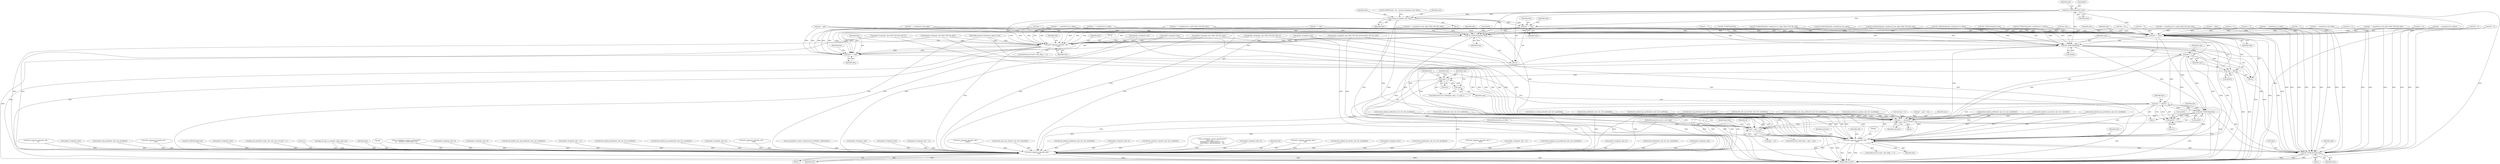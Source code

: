 digraph "0_tcpdump_af2cf04a9394c1a56227c2289ae8da262828294a@pointer" {
"1000968" [label="(Call,ND_TCHECK2(tptr[0], tlen))"];
"1000978" [label="(Call,isonsap_string(ndo, tptr, tlen))"];
"1000982" [label="(Call,tptr += tlen)"];
"1001092" [label="(Call,ND_TCHECK2(tptr[0], tlen))"];
"1001111" [label="(Call,print_unknown_data(ndo, tptr, \"\n\t    \", tlen))"];
"1001116" [label="(Call,tptr += tlen)"];
"1002940" [label="(Call,print_unknown_data(ndo, pptr, \"\n\t    \", len))"];
"1001130" [label="(Call,tptr += tlen)"];
"1001133" [label="(Call,ND_TCHECK(tptr[0]))"];
"1001137" [label="(Call,snpa = tptr[0])"];
"1001154" [label="(Call,snpa > 0)"];
"1001157" [label="(Call,snpa--)"];
"1001142" [label="(Call,tptr++)"];
"1001160" [label="(Call,ND_TCHECK(tptr[0]))"];
"1001172" [label="(Call,tptr += tptr[0] + 1)"];
"1001174" [label="(Call,tptr[0] + 1)"];
"1001186" [label="(Call,tptr < pptr + len)"];
"1001634" [label="(Call,print_unknown_data(ndo, tptr, \"\n\t    \", tlen))"];
"1001616" [label="(Call,ND_TCHECK2(*tptr,tlen))"];
"1001653" [label="(Call,tptr += advance)"];
"1000705" [label="(Call,tptr++)"];
"1001187" [label="(Identifier,tptr)"];
"1001154" [label="(Call,snpa > 0)"];
"1001157" [label="(Call,snpa--)"];
"1001837" [label="(Call,decode_prefix6(ndo, tptr, len, buf, sizeof(buf)))"];
"1000568" [label="(Call,ipaddr_string(ndo, tptr))"];
"1001105" [label="(ControlStructure,if (ndo->ndo_vflag <= 1))"];
"1002397" [label="(Call,print_unknown_data(ndo, tptr, \"\n\t      \", 8))"];
"1000332" [label="(Call,ipaddr_string(ndo, tptr))"];
"1000851" [label="(Call,ND_TCHECK2(tptr[0], sizeof(struct in6_addr)))"];
"1001137" [label="(Call,snpa = tptr[0])"];
"1001981" [label="(Call,decode_clnp_prefix(ndo, tptr, buf, sizeof(buf)))"];
"1001092" [label="(Call,ND_TCHECK2(tptr[0], tlen))"];
"1002535" [label="(Call,ipaddr_string(ndo, tptr))"];
"1001005" [label="(Call,ND_TCHECK2(tptr[0], tlen))"];
"1001636" [label="(Identifier,tptr)"];
"1000921" [label="(Call,tptr += (sizeof(struct in6_addr)+BGP_VPN_RD_LEN))"];
"1002238" [label="(Call,ipaddr_string(ndo, tptr+2))"];
"1002222" [label="(Call,ipaddr_string(ndo, tptr+4))"];
"1001640" [label="(Identifier,advance)"];
"1000690" [label="(Call,tptr +=3)"];
"1000980" [label="(Identifier,tptr)"];
"1001634" [label="(Call,print_unknown_data(ndo, tptr, \"\n\t    \", tlen))"];
"1001096" [label="(Identifier,tlen)"];
"1002571" [label="(Call,print_unknown_data(ndo, tptr, \"\n\t      \", tlen))"];
"1001313" [label="(Call,decode_rt_routing_info(ndo, tptr, buf, sizeof(buf)))"];
"1000963" [label="(Call,tptr += (sizeof(struct in_addr)))"];
"1001616" [label="(Call,ND_TCHECK2(*tptr,tlen))"];
"1002654" [label="(Call,print_unknown_data(ndo, tptr,\"\n\t      \", length))"];
"1002045" [label="(Call,decode_mdt_vpn_nlri(ndo, tptr, buf, sizeof(buf)))"];
"1000794" [label="(Call,tlen = 0)"];
"1001877" [label="(Call,decode_labeled_prefix6(ndo, tptr, len, buf, sizeof(buf)))"];
"1001112" [label="(Identifier,ndo)"];
"1000129" [label="(MethodParameterIn,u_int len)"];
"1002501" [label="(Call,ipaddr_string(ndo, tptr+4))"];
"1001000" [label="(Call,tlen = 0)"];
"1000869" [label="(Call,tptr += sizeof(struct in6_addr))"];
"1001116" [label="(Call,tptr += tlen)"];
"1002077" [label="(Call,decode_multicast_vpn(ndo, tptr, buf, sizeof(buf)))"];
"1000768" [label="(Call,ipaddr_string(ndo, tptr))"];
"1000771" [label="(Call,tlen -= sizeof(struct in_addr))"];
"1001628" [label="(ControlStructure,if (ndo->ndo_vflag <= 1))"];
"1001172" [label="(Call,tptr += tptr[0] + 1)"];
"1000973" [label="(Call,ND_PRINT((ndo, \"%s\", isonsap_string(ndo, tptr, tlen))))"];
"1001653" [label="(Call,tptr += advance)"];
"1001241" [label="(Call,decode_labeled_prefix4(ndo, tptr, len, buf, sizeof(buf)))"];
"1000259" [label="(Call,as_printf(ndo, astostr, sizeof(astostr),\n\t\t\t\tas_size == 2 ?\n\t\t\t\tEXTRACT_16BITS(&tptr[2 + i]) :\n\t\t\t\tEXTRACT_32BITS(&tptr[2 + i])))"];
"1000940" [label="(Call,tlen = 0)"];
"1000865" [label="(Call,tlen -= sizeof(struct in6_addr))"];
"1002303" [label="(Call,ipaddr_string(ndo, tptr+2))"];
"1002941" [label="(Identifier,ndo)"];
"1000888" [label="(Call,tlen = 0)"];
"1002921" [label="(Call,print_unknown_data(ndo, pptr, \"\n\t    \", len))"];
"1001198" [label="(Block,)"];
"1001949" [label="(Call,decode_labeled_vpn_l2(ndo, tptr, buf, sizeof(buf)))"];
"1000146" [label="(Call,tlen=len)"];
"1001655" [label="(Identifier,advance)"];
"1001622" [label="(Identifier,ndo)"];
"1002518" [label="(Call,ipaddr_string(ndo, tptr))"];
"1000915" [label="(Call,tlen -= (sizeof(struct in6_addr)+BGP_VPN_RD_LEN))"];
"1001191" [label="(Block,)"];
"1000972" [label="(Identifier,tlen)"];
"1002940" [label="(Call,print_unknown_data(ndo, pptr, \"\n\t    \", len))"];
"1002950" [label="(MethodReturn,RET)"];
"1001725" [label="(Call,decode_prefix4(ndo, tptr, len, buf, sizeof(buf)))"];
"1001019" [label="(Call,isonsap_string(ndo, tptr+BGP_VPN_RD_LEN,tlen-BGP_VPN_RD_LEN))"];
"1000846" [label="(Call,tlen = 0)"];
"1000757" [label="(Call,ND_TCHECK2(tptr[0], sizeof(struct in_addr)))"];
"1000959" [label="(Call,tlen -= (sizeof(struct in_addr)))"];
"1000128" [label="(MethodParameterIn,const u_char *pptr)"];
"1001158" [label="(Identifier,snpa)"];
"1001155" [label="(Identifier,snpa)"];
"1001638" [label="(Identifier,tlen)"];
"1001139" [label="(Call,tptr[0])"];
"1001077" [label="(Call,ip6addr_string(ndo, tptr+BGP_VPN_RD_LEN+3))"];
"1000986" [label="(Identifier,tlen)"];
"1002128" [label="(Call,print_unknown_data(ndo, tptr-3, \"\n\t    \", tlen))"];
"1000429" [label="(Call,ipaddr_string(ndo, tptr + 4))"];
"1001166" [label="(Identifier,ndo)"];
"1001281" [label="(Call,decode_labeled_vpn_prefix4(ndo, tptr, buf, sizeof(buf)))"];
"1000982" [label="(Call,tptr += tlen)"];
"1000981" [label="(Identifier,tlen)"];
"1001917" [label="(Call,decode_labeled_vpn_prefix6(ndo, tptr, buf, sizeof(buf)))"];
"1000143" [label="(Call,tptr = pptr)"];
"1001048" [label="(Call,ipaddr_string(ndo, tptr+BGP_VPN_RD_LEN+4))"];
"1001553" [label="(Call,decode_clnp_prefix(ndo, tptr, buf, sizeof(buf)))"];
"1001173" [label="(Identifier,tptr)"];
"1001174" [label="(Call,tptr[0] + 1)"];
"1001649" [label="(Call,advance < 0)"];
"1001118" [label="(Identifier,tlen)"];
"1001160" [label="(Call,ND_TCHECK(tptr[0]))"];
"1001201" [label="(Call,decode_prefix4(ndo, tptr, len, buf, sizeof(buf)))"];
"1000945" [label="(Call,ND_TCHECK2(tptr[0], sizeof(struct in_addr)))"];
"1000910" [label="(Call,ip6addr_string(ndo, tptr+BGP_VPN_RD_LEN))"];
"1000984" [label="(Identifier,tlen)"];
"1000978" [label="(Call,isonsap_string(ndo, tptr, tlen))"];
"1001153" [label="(ControlStructure,for (/*nothing*/; snpa > 0; snpa--))"];
"1001087" [label="(Call,tlen = 0)"];
"1001138" [label="(Identifier,snpa)"];
"1001130" [label="(Call,tptr += tlen)"];
"1001188" [label="(Call,pptr + len)"];
"1001159" [label="(Block,)"];
"1002317" [label="(Call,ipaddr_string(ndo, tptr+2))"];
"1000739" [label="(Block,)"];
"1001161" [label="(Call,tptr[0])"];
"1000126" [label="(MethodParameterIn,netdissect_options *ndo)"];
"1000683" [label="(Call,print_unknown_data(ndo, tptr, \"\n\t    \", tlen))"];
"1001619" [label="(Identifier,tlen)"];
"1000693" [label="(Call,ND_TCHECK(tptr[0]))"];
"1001143" [label="(Identifier,tptr)"];
"1000775" [label="(Call,tptr += sizeof(struct in_addr))"];
"1000862" [label="(Call,ip6addr_string(ndo, tptr))"];
"1002936" [label="(Call,ND_TCHECK2(*pptr,len))"];
"1001635" [label="(Identifier,ndo)"];
"1000827" [label="(Call,tptr += (sizeof(struct in_addr)+BGP_VPN_RD_LEN))"];
"1001133" [label="(Call,ND_TCHECK(tptr[0]))"];
"1001178" [label="(Literal,1)"];
"1000975" [label="(Identifier,ndo)"];
"1001521" [label="(Call,decode_labeled_vpn_l2(ndo, tptr, buf, sizeof(buf)))"];
"1000719" [label="(Call,tlen > 0)"];
"1001111" [label="(Call,print_unknown_data(ndo, tptr, \"\n\t    \", tlen))"];
"1002828" [label="(Call,bgp_attr_print(ndo, atype, tptr, alen, attr_set_level + 1))"];
"1000968" [label="(Call,ND_TCHECK2(tptr[0], tlen))"];
"1001134" [label="(Call,tptr[0])"];
"1000893" [label="(Call,ND_TCHECK2(tptr[0], sizeof(struct in6_addr)+BGP_VPN_RD_LEN))"];
"1002946" [label="(Literal,1)"];
"1001656" [label="(JumpTarget,done:)"];
"1001115" [label="(Identifier,tlen)"];
"1001142" [label="(Call,tptr++)"];
"1000201" [label="(Call,bgp_attr_get_as_size(ndo, atype, pptr, len))"];
"1001637" [label="(Literal,\"\n\t    \")"];
"1001113" [label="(Identifier,tptr)"];
"1001114" [label="(Literal,\"\n\t    \")"];
"1000979" [label="(Identifier,ndo)"];
"1000976" [label="(Block,)"];
"1002942" [label="(Identifier,pptr)"];
"1002943" [label="(Literal,\"\n\t    \")"];
"1002256" [label="(Call,as_printf(ndo, astostr, sizeof(astostr),\n\t\t\t    EXTRACT_32BITS(tptr+2)))"];
"1001489" [label="(Call,decode_labeled_vpn_prefix6(ndo, tptr, buf, sizeof(buf)))"];
"1002480" [label="(Call,ipaddr_string(ndo, tptr+4))"];
"1001642" [label="(Call,tptr = pptr + len)"];
"1001156" [label="(Literal,0)"];
"1002013" [label="(Call,decode_labeled_vpn_clnp_prefix(ndo, tptr, buf, sizeof(buf)))"];
"1000985" [label="(Call,tlen = 0)"];
"1001449" [label="(Call,decode_labeled_prefix6(ndo, tptr, len, buf, sizeof(buf)))"];
"1001185" [label="(ControlStructure,while (tptr < pptr + len))"];
"1001099" [label="(Identifier,ndo)"];
"1001131" [label="(Identifier,tptr)"];
"1002944" [label="(Identifier,len)"];
"1000464" [label="(Call,ipaddr_string(ndo, tptr + 4))"];
"1001195" [label="(Identifier,af)"];
"1001765" [label="(Call,decode_labeled_prefix4(ndo, tptr, len, buf, sizeof(buf)))"];
"1001377" [label="(Call,decode_mdt_vpn_nlri(ndo, tptr, buf, sizeof(buf)))"];
"1000983" [label="(Identifier,tptr)"];
"1000969" [label="(Call,tptr[0])"];
"1001135" [label="(Identifier,tptr)"];
"1001805" [label="(Call,decode_labeled_vpn_prefix4(ndo, tptr, buf, sizeof(buf)))"];
"1001585" [label="(Call,decode_labeled_vpn_clnp_prefix(ndo, tptr, buf, sizeof(buf)))"];
"1000752" [label="(Call,tlen = 0)"];
"1001145" [label="(Identifier,snpa)"];
"1002935" [label="(Block,)"];
"1000151" [label="(Block,)"];
"1000956" [label="(Call,ipaddr_string(ndo, tptr))"];
"1000816" [label="(Call,ipaddr_string(ndo, tptr+BGP_VPN_RD_LEN))"];
"1001120" [label="(Identifier,tlen)"];
"1001186" [label="(Call,tptr < pptr + len)"];
"1002682" [label="(Call,as_printf(ndo, astostr, sizeof(astostr), EXTRACT_32BITS(tptr)))"];
"1001345" [label="(Call,decode_multicast_vpn(ndo, tptr, buf, sizeof(buf)))"];
"1001654" [label="(Identifier,tptr)"];
"1002555" [label="(Call,ipaddr_string(ndo, tptr))"];
"1000599" [label="(Call,ipaddr_string(ndo, tptr))"];
"1001162" [label="(Identifier,tptr)"];
"1000799" [label="(Call,ND_TCHECK2(tptr[0], sizeof(struct in_addr)+BGP_VPN_RD_LEN))"];
"1001117" [label="(Identifier,tptr)"];
"1001093" [label="(Call,tptr[0])"];
"1001617" [label="(Call,*tptr)"];
"1001132" [label="(Identifier,tlen)"];
"1001175" [label="(Call,tptr[0])"];
"1001409" [label="(Call,decode_prefix6(ndo, tptr, len, buf, sizeof(buf)))"];
"1000821" [label="(Call,tlen -= (sizeof(struct in_addr)+BGP_VPN_RD_LEN))"];
"1000409" [label="(Call,ipaddr_string(ndo, tptr + 2))"];
"1001084" [label="(Call,tptr += tlen)"];
"1000702" [label="(Call,tlen = nhlen)"];
"1000968" -> "1000739"  [label="AST: "];
"1000968" -> "1000972"  [label="CFG: "];
"1000969" -> "1000968"  [label="AST: "];
"1000972" -> "1000968"  [label="AST: "];
"1000975" -> "1000968"  [label="CFG: "];
"1000968" -> "1002950"  [label="DDG: "];
"1000968" -> "1002950"  [label="DDG: "];
"1000968" -> "1000978"  [label="DDG: "];
"1000968" -> "1000978"  [label="DDG: "];
"1000968" -> "1000982"  [label="DDG: "];
"1000968" -> "1001092"  [label="DDG: "];
"1000968" -> "1001130"  [label="DDG: "];
"1000968" -> "1001133"  [label="DDG: "];
"1000978" -> "1000976"  [label="AST: "];
"1000978" -> "1000981"  [label="CFG: "];
"1000979" -> "1000978"  [label="AST: "];
"1000980" -> "1000978"  [label="AST: "];
"1000981" -> "1000978"  [label="AST: "];
"1000973" -> "1000978"  [label="CFG: "];
"1000978" -> "1002950"  [label="DDG: "];
"1000978" -> "1002950"  [label="DDG: "];
"1000978" -> "1000982"  [label="DDG: "];
"1000978" -> "1000982"  [label="DDG: "];
"1000978" -> "1001111"  [label="DDG: "];
"1000978" -> "1001634"  [label="DDG: "];
"1000978" -> "1002940"  [label="DDG: "];
"1000982" -> "1000739"  [label="AST: "];
"1000982" -> "1000984"  [label="CFG: "];
"1000983" -> "1000982"  [label="AST: "];
"1000984" -> "1000982"  [label="AST: "];
"1000986" -> "1000982"  [label="CFG: "];
"1000982" -> "1002950"  [label="DDG: "];
"1000982" -> "1001092"  [label="DDG: "];
"1000982" -> "1001111"  [label="DDG: "];
"1000982" -> "1001116"  [label="DDG: "];
"1000982" -> "1001130"  [label="DDG: "];
"1001092" -> "1000739"  [label="AST: "];
"1001092" -> "1001096"  [label="CFG: "];
"1001093" -> "1001092"  [label="AST: "];
"1001096" -> "1001092"  [label="AST: "];
"1001099" -> "1001092"  [label="CFG: "];
"1001092" -> "1002950"  [label="DDG: "];
"1001092" -> "1002950"  [label="DDG: "];
"1000757" -> "1001092"  [label="DDG: "];
"1000945" -> "1001092"  [label="DDG: "];
"1000799" -> "1001092"  [label="DDG: "];
"1000893" -> "1001092"  [label="DDG: "];
"1001005" -> "1001092"  [label="DDG: "];
"1000921" -> "1001092"  [label="DDG: "];
"1000963" -> "1001092"  [label="DDG: "];
"1000775" -> "1001092"  [label="DDG: "];
"1000869" -> "1001092"  [label="DDG: "];
"1001084" -> "1001092"  [label="DDG: "];
"1000851" -> "1001092"  [label="DDG: "];
"1000143" -> "1001092"  [label="DDG: "];
"1000705" -> "1001092"  [label="DDG: "];
"1000827" -> "1001092"  [label="DDG: "];
"1000693" -> "1001092"  [label="DDG: "];
"1000690" -> "1001092"  [label="DDG: "];
"1000719" -> "1001092"  [label="DDG: "];
"1000146" -> "1001092"  [label="DDG: "];
"1001092" -> "1001111"  [label="DDG: "];
"1001092" -> "1001111"  [label="DDG: "];
"1001092" -> "1001116"  [label="DDG: "];
"1001092" -> "1001116"  [label="DDG: "];
"1001111" -> "1001105"  [label="AST: "];
"1001111" -> "1001115"  [label="CFG: "];
"1001112" -> "1001111"  [label="AST: "];
"1001113" -> "1001111"  [label="AST: "];
"1001114" -> "1001111"  [label="AST: "];
"1001115" -> "1001111"  [label="AST: "];
"1001117" -> "1001111"  [label="CFG: "];
"1001111" -> "1002950"  [label="DDG: "];
"1001111" -> "1002950"  [label="DDG: "];
"1001048" -> "1001111"  [label="DDG: "];
"1000910" -> "1001111"  [label="DDG: "];
"1001019" -> "1001111"  [label="DDG: "];
"1000862" -> "1001111"  [label="DDG: "];
"1000816" -> "1001111"  [label="DDG: "];
"1000768" -> "1001111"  [label="DDG: "];
"1001077" -> "1001111"  [label="DDG: "];
"1000956" -> "1001111"  [label="DDG: "];
"1000126" -> "1001111"  [label="DDG: "];
"1000963" -> "1001111"  [label="DDG: "];
"1001084" -> "1001111"  [label="DDG: "];
"1000143" -> "1001111"  [label="DDG: "];
"1000921" -> "1001111"  [label="DDG: "];
"1000775" -> "1001111"  [label="DDG: "];
"1000869" -> "1001111"  [label="DDG: "];
"1000705" -> "1001111"  [label="DDG: "];
"1000827" -> "1001111"  [label="DDG: "];
"1001111" -> "1001116"  [label="DDG: "];
"1001111" -> "1001116"  [label="DDG: "];
"1001111" -> "1002940"  [label="DDG: "];
"1001116" -> "1000739"  [label="AST: "];
"1001116" -> "1001118"  [label="CFG: "];
"1001117" -> "1001116"  [label="AST: "];
"1001118" -> "1001116"  [label="AST: "];
"1001120" -> "1001116"  [label="CFG: "];
"1001116" -> "1002950"  [label="DDG: "];
"1000963" -> "1001116"  [label="DDG: "];
"1001084" -> "1001116"  [label="DDG: "];
"1000143" -> "1001116"  [label="DDG: "];
"1000921" -> "1001116"  [label="DDG: "];
"1000775" -> "1001116"  [label="DDG: "];
"1000869" -> "1001116"  [label="DDG: "];
"1000705" -> "1001116"  [label="DDG: "];
"1000827" -> "1001116"  [label="DDG: "];
"1002940" -> "1002935"  [label="AST: "];
"1002940" -> "1002944"  [label="CFG: "];
"1002941" -> "1002940"  [label="AST: "];
"1002942" -> "1002940"  [label="AST: "];
"1002943" -> "1002940"  [label="AST: "];
"1002944" -> "1002940"  [label="AST: "];
"1002946" -> "1002940"  [label="CFG: "];
"1002940" -> "1002950"  [label="DDG: "];
"1002940" -> "1002950"  [label="DDG: "];
"1002940" -> "1002950"  [label="DDG: "];
"1002940" -> "1002950"  [label="DDG: "];
"1002828" -> "1002940"  [label="DDG: "];
"1001837" -> "1002940"  [label="DDG: "];
"1001019" -> "1002940"  [label="DDG: "];
"1002397" -> "1002940"  [label="DDG: "];
"1002501" -> "1002940"  [label="DDG: "];
"1001877" -> "1002940"  [label="DDG: "];
"1002518" -> "1002940"  [label="DDG: "];
"1000259" -> "1002940"  [label="DDG: "];
"1001048" -> "1002940"  [label="DDG: "];
"1001725" -> "1002940"  [label="DDG: "];
"1000683" -> "1002940"  [label="DDG: "];
"1000332" -> "1002940"  [label="DDG: "];
"1002222" -> "1002940"  [label="DDG: "];
"1001765" -> "1002940"  [label="DDG: "];
"1001949" -> "1002940"  [label="DDG: "];
"1001981" -> "1002940"  [label="DDG: "];
"1000568" -> "1002940"  [label="DDG: "];
"1002045" -> "1002940"  [label="DDG: "];
"1000464" -> "1002940"  [label="DDG: "];
"1000910" -> "1002940"  [label="DDG: "];
"1001917" -> "1002940"  [label="DDG: "];
"1002256" -> "1002940"  [label="DDG: "];
"1001409" -> "1002940"  [label="DDG: "];
"1002317" -> "1002940"  [label="DDG: "];
"1001521" -> "1002940"  [label="DDG: "];
"1002682" -> "1002940"  [label="DDG: "];
"1000816" -> "1002940"  [label="DDG: "];
"1000768" -> "1002940"  [label="DDG: "];
"1001077" -> "1002940"  [label="DDG: "];
"1001201" -> "1002940"  [label="DDG: "];
"1002077" -> "1002940"  [label="DDG: "];
"1000956" -> "1002940"  [label="DDG: "];
"1000599" -> "1002940"  [label="DDG: "];
"1002555" -> "1002940"  [label="DDG: "];
"1001553" -> "1002940"  [label="DDG: "];
"1002571" -> "1002940"  [label="DDG: "];
"1002238" -> "1002940"  [label="DDG: "];
"1002128" -> "1002940"  [label="DDG: "];
"1001345" -> "1002940"  [label="DDG: "];
"1001634" -> "1002940"  [label="DDG: "];
"1000409" -> "1002940"  [label="DDG: "];
"1002654" -> "1002940"  [label="DDG: "];
"1002013" -> "1002940"  [label="DDG: "];
"1001241" -> "1002940"  [label="DDG: "];
"1001281" -> "1002940"  [label="DDG: "];
"1000862" -> "1002940"  [label="DDG: "];
"1002535" -> "1002940"  [label="DDG: "];
"1001805" -> "1002940"  [label="DDG: "];
"1001449" -> "1002940"  [label="DDG: "];
"1002480" -> "1002940"  [label="DDG: "];
"1002921" -> "1002940"  [label="DDG: "];
"1002921" -> "1002940"  [label="DDG: "];
"1001585" -> "1002940"  [label="DDG: "];
"1001313" -> "1002940"  [label="DDG: "];
"1000429" -> "1002940"  [label="DDG: "];
"1001489" -> "1002940"  [label="DDG: "];
"1001377" -> "1002940"  [label="DDG: "];
"1000201" -> "1002940"  [label="DDG: "];
"1000201" -> "1002940"  [label="DDG: "];
"1002303" -> "1002940"  [label="DDG: "];
"1000126" -> "1002940"  [label="DDG: "];
"1000128" -> "1002940"  [label="DDG: "];
"1002936" -> "1002940"  [label="DDG: "];
"1000129" -> "1002940"  [label="DDG: "];
"1001130" -> "1000151"  [label="AST: "];
"1001130" -> "1001132"  [label="CFG: "];
"1001131" -> "1001130"  [label="AST: "];
"1001132" -> "1001130"  [label="AST: "];
"1001135" -> "1001130"  [label="CFG: "];
"1001130" -> "1002950"  [label="DDG: "];
"1000865" -> "1001130"  [label="DDG: "];
"1001087" -> "1001130"  [label="DDG: "];
"1001000" -> "1001130"  [label="DDG: "];
"1000719" -> "1001130"  [label="DDG: "];
"1000821" -> "1001130"  [label="DDG: "];
"1000959" -> "1001130"  [label="DDG: "];
"1000771" -> "1001130"  [label="DDG: "];
"1000915" -> "1001130"  [label="DDG: "];
"1000940" -> "1001130"  [label="DDG: "];
"1000752" -> "1001130"  [label="DDG: "];
"1000794" -> "1001130"  [label="DDG: "];
"1000985" -> "1001130"  [label="DDG: "];
"1000702" -> "1001130"  [label="DDG: "];
"1000888" -> "1001130"  [label="DDG: "];
"1000846" -> "1001130"  [label="DDG: "];
"1000757" -> "1001130"  [label="DDG: "];
"1000945" -> "1001130"  [label="DDG: "];
"1000799" -> "1001130"  [label="DDG: "];
"1000893" -> "1001130"  [label="DDG: "];
"1001005" -> "1001130"  [label="DDG: "];
"1000921" -> "1001130"  [label="DDG: "];
"1000963" -> "1001130"  [label="DDG: "];
"1000775" -> "1001130"  [label="DDG: "];
"1000869" -> "1001130"  [label="DDG: "];
"1001084" -> "1001130"  [label="DDG: "];
"1000851" -> "1001130"  [label="DDG: "];
"1000705" -> "1001130"  [label="DDG: "];
"1000827" -> "1001130"  [label="DDG: "];
"1000693" -> "1001130"  [label="DDG: "];
"1000690" -> "1001130"  [label="DDG: "];
"1001130" -> "1001133"  [label="DDG: "];
"1001130" -> "1001137"  [label="DDG: "];
"1001130" -> "1001142"  [label="DDG: "];
"1001130" -> "1001160"  [label="DDG: "];
"1001130" -> "1001186"  [label="DDG: "];
"1001130" -> "1001616"  [label="DDG: "];
"1001130" -> "1001634"  [label="DDG: "];
"1001130" -> "1001653"  [label="DDG: "];
"1001133" -> "1000151"  [label="AST: "];
"1001133" -> "1001134"  [label="CFG: "];
"1001134" -> "1001133"  [label="AST: "];
"1001138" -> "1001133"  [label="CFG: "];
"1001133" -> "1002950"  [label="DDG: "];
"1000757" -> "1001133"  [label="DDG: "];
"1000851" -> "1001133"  [label="DDG: "];
"1000945" -> "1001133"  [label="DDG: "];
"1000799" -> "1001133"  [label="DDG: "];
"1000893" -> "1001133"  [label="DDG: "];
"1001005" -> "1001133"  [label="DDG: "];
"1000693" -> "1001133"  [label="DDG: "];
"1000690" -> "1001133"  [label="DDG: "];
"1001133" -> "1001137"  [label="DDG: "];
"1001133" -> "1001142"  [label="DDG: "];
"1001133" -> "1001160"  [label="DDG: "];
"1001133" -> "1001186"  [label="DDG: "];
"1001133" -> "1001616"  [label="DDG: "];
"1001133" -> "1001634"  [label="DDG: "];
"1001133" -> "1001653"  [label="DDG: "];
"1001137" -> "1000151"  [label="AST: "];
"1001137" -> "1001139"  [label="CFG: "];
"1001138" -> "1001137"  [label="AST: "];
"1001139" -> "1001137"  [label="AST: "];
"1001143" -> "1001137"  [label="CFG: "];
"1001137" -> "1002950"  [label="DDG: "];
"1001137" -> "1002950"  [label="DDG: "];
"1001137" -> "1001154"  [label="DDG: "];
"1001154" -> "1001153"  [label="AST: "];
"1001154" -> "1001156"  [label="CFG: "];
"1001155" -> "1001154"  [label="AST: "];
"1001156" -> "1001154"  [label="AST: "];
"1001162" -> "1001154"  [label="CFG: "];
"1001187" -> "1001154"  [label="CFG: "];
"1001154" -> "1002950"  [label="DDG: "];
"1001154" -> "1002950"  [label="DDG: "];
"1001157" -> "1001154"  [label="DDG: "];
"1001154" -> "1001157"  [label="DDG: "];
"1001157" -> "1001153"  [label="AST: "];
"1001157" -> "1001158"  [label="CFG: "];
"1001158" -> "1001157"  [label="AST: "];
"1001155" -> "1001157"  [label="CFG: "];
"1001142" -> "1000151"  [label="AST: "];
"1001142" -> "1001143"  [label="CFG: "];
"1001143" -> "1001142"  [label="AST: "];
"1001145" -> "1001142"  [label="CFG: "];
"1001142" -> "1001160"  [label="DDG: "];
"1001142" -> "1001172"  [label="DDG: "];
"1001142" -> "1001174"  [label="DDG: "];
"1001142" -> "1001186"  [label="DDG: "];
"1001142" -> "1001616"  [label="DDG: "];
"1001142" -> "1001634"  [label="DDG: "];
"1001142" -> "1001653"  [label="DDG: "];
"1001160" -> "1001159"  [label="AST: "];
"1001160" -> "1001161"  [label="CFG: "];
"1001161" -> "1001160"  [label="AST: "];
"1001166" -> "1001160"  [label="CFG: "];
"1001160" -> "1002950"  [label="DDG: "];
"1001172" -> "1001160"  [label="DDG: "];
"1001160" -> "1001172"  [label="DDG: "];
"1001160" -> "1001174"  [label="DDG: "];
"1001160" -> "1001186"  [label="DDG: "];
"1001160" -> "1001616"  [label="DDG: "];
"1001160" -> "1001634"  [label="DDG: "];
"1001160" -> "1001653"  [label="DDG: "];
"1001172" -> "1001159"  [label="AST: "];
"1001172" -> "1001174"  [label="CFG: "];
"1001173" -> "1001172"  [label="AST: "];
"1001174" -> "1001172"  [label="AST: "];
"1001158" -> "1001172"  [label="CFG: "];
"1001172" -> "1002950"  [label="DDG: "];
"1001172" -> "1001174"  [label="DDG: "];
"1001172" -> "1001186"  [label="DDG: "];
"1001172" -> "1001616"  [label="DDG: "];
"1001172" -> "1001634"  [label="DDG: "];
"1001172" -> "1001653"  [label="DDG: "];
"1001174" -> "1001178"  [label="CFG: "];
"1001175" -> "1001174"  [label="AST: "];
"1001178" -> "1001174"  [label="AST: "];
"1001174" -> "1002950"  [label="DDG: "];
"1001186" -> "1001185"  [label="AST: "];
"1001186" -> "1001188"  [label="CFG: "];
"1001187" -> "1001186"  [label="AST: "];
"1001188" -> "1001186"  [label="AST: "];
"1001195" -> "1001186"  [label="CFG: "];
"1001656" -> "1001186"  [label="CFG: "];
"1001186" -> "1002950"  [label="DDG: "];
"1001186" -> "1002950"  [label="DDG: "];
"1001186" -> "1002950"  [label="DDG: "];
"1001653" -> "1001186"  [label="DDG: "];
"1000128" -> "1001186"  [label="DDG: "];
"1001449" -> "1001186"  [label="DDG: "];
"1001201" -> "1001186"  [label="DDG: "];
"1001241" -> "1001186"  [label="DDG: "];
"1001409" -> "1001186"  [label="DDG: "];
"1000129" -> "1001186"  [label="DDG: "];
"1001186" -> "1001634"  [label="DDG: "];
"1001634" -> "1001628"  [label="AST: "];
"1001634" -> "1001638"  [label="CFG: "];
"1001635" -> "1001634"  [label="AST: "];
"1001636" -> "1001634"  [label="AST: "];
"1001637" -> "1001634"  [label="AST: "];
"1001638" -> "1001634"  [label="AST: "];
"1001640" -> "1001634"  [label="CFG: "];
"1001634" -> "1002950"  [label="DDG: "];
"1001634" -> "1002950"  [label="DDG: "];
"1001634" -> "1002950"  [label="DDG: "];
"1001634" -> "1001616"  [label="DDG: "];
"1001048" -> "1001634"  [label="DDG: "];
"1001521" -> "1001634"  [label="DDG: "];
"1001553" -> "1001634"  [label="DDG: "];
"1001019" -> "1001634"  [label="DDG: "];
"1001449" -> "1001634"  [label="DDG: "];
"1001409" -> "1001634"  [label="DDG: "];
"1000910" -> "1001634"  [label="DDG: "];
"1000816" -> "1001634"  [label="DDG: "];
"1000768" -> "1001634"  [label="DDG: "];
"1001077" -> "1001634"  [label="DDG: "];
"1001201" -> "1001634"  [label="DDG: "];
"1000956" -> "1001634"  [label="DDG: "];
"1001345" -> "1001634"  [label="DDG: "];
"1001241" -> "1001634"  [label="DDG: "];
"1001281" -> "1001634"  [label="DDG: "];
"1000862" -> "1001634"  [label="DDG: "];
"1001585" -> "1001634"  [label="DDG: "];
"1001313" -> "1001634"  [label="DDG: "];
"1001489" -> "1001634"  [label="DDG: "];
"1001377" -> "1001634"  [label="DDG: "];
"1000126" -> "1001634"  [label="DDG: "];
"1000143" -> "1001634"  [label="DDG: "];
"1001616" -> "1001634"  [label="DDG: "];
"1001616" -> "1001198"  [label="AST: "];
"1001616" -> "1001619"  [label="CFG: "];
"1001617" -> "1001616"  [label="AST: "];
"1001619" -> "1001616"  [label="AST: "];
"1001622" -> "1001616"  [label="CFG: "];
"1001616" -> "1002950"  [label="DDG: "];
"1001616" -> "1002950"  [label="DDG: "];
"1001616" -> "1002950"  [label="DDG: "];
"1000146" -> "1001616"  [label="DDG: "];
"1000865" -> "1001616"  [label="DDG: "];
"1001087" -> "1001616"  [label="DDG: "];
"1001000" -> "1001616"  [label="DDG: "];
"1000719" -> "1001616"  [label="DDG: "];
"1000821" -> "1001616"  [label="DDG: "];
"1000959" -> "1001616"  [label="DDG: "];
"1000771" -> "1001616"  [label="DDG: "];
"1000915" -> "1001616"  [label="DDG: "];
"1000940" -> "1001616"  [label="DDG: "];
"1000752" -> "1001616"  [label="DDG: "];
"1000794" -> "1001616"  [label="DDG: "];
"1000985" -> "1001616"  [label="DDG: "];
"1000702" -> "1001616"  [label="DDG: "];
"1000888" -> "1001616"  [label="DDG: "];
"1000846" -> "1001616"  [label="DDG: "];
"1001653" -> "1001191"  [label="AST: "];
"1001653" -> "1001655"  [label="CFG: "];
"1001654" -> "1001653"  [label="AST: "];
"1001655" -> "1001653"  [label="AST: "];
"1001187" -> "1001653"  [label="CFG: "];
"1001653" -> "1002950"  [label="DDG: "];
"1001649" -> "1001653"  [label="DDG: "];
"1001642" -> "1001653"  [label="DDG: "];
"1001281" -> "1001653"  [label="DDG: "];
"1001449" -> "1001653"  [label="DDG: "];
"1001585" -> "1001653"  [label="DDG: "];
"1001409" -> "1001653"  [label="DDG: "];
"1001241" -> "1001653"  [label="DDG: "];
"1001553" -> "1001653"  [label="DDG: "];
"1001201" -> "1001653"  [label="DDG: "];
"1001377" -> "1001653"  [label="DDG: "];
"1001489" -> "1001653"  [label="DDG: "];
"1001521" -> "1001653"  [label="DDG: "];
"1001345" -> "1001653"  [label="DDG: "];
"1001313" -> "1001653"  [label="DDG: "];
}
